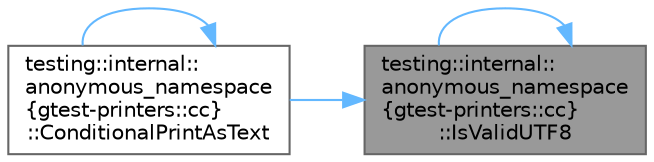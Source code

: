 digraph "testing::internal::anonymous_namespace{gtest-printers::cc}::IsValidUTF8"
{
 // LATEX_PDF_SIZE
  bgcolor="transparent";
  edge [fontname=Helvetica,fontsize=10,labelfontname=Helvetica,labelfontsize=10];
  node [fontname=Helvetica,fontsize=10,shape=box,height=0.2,width=0.4];
  rankdir="RL";
  Node1 [id="Node000001",label="testing::internal::\lanonymous_namespace\l\{gtest-printers::cc\}\l::IsValidUTF8",height=0.2,width=0.4,color="gray40", fillcolor="grey60", style="filled", fontcolor="black",tooltip=" "];
  Node1 -> Node2 [id="edge1_Node000001_Node000002",dir="back",color="steelblue1",style="solid",tooltip=" "];
  Node2 [id="Node000002",label="testing::internal::\lanonymous_namespace\l\{gtest-printers::cc\}\l::ConditionalPrintAsText",height=0.2,width=0.4,color="grey40", fillcolor="white", style="filled",URL="$namespacetesting_1_1internal_1_1anonymous__namespace_02gtest-printers_8cc_03.html#a2f044ef277189ad60d5d359cf4f63f00",tooltip=" "];
  Node2 -> Node2 [id="edge2_Node000002_Node000002",dir="back",color="steelblue1",style="solid",tooltip=" "];
  Node1 -> Node1 [id="edge3_Node000001_Node000001",dir="back",color="steelblue1",style="solid",tooltip=" "];
}

